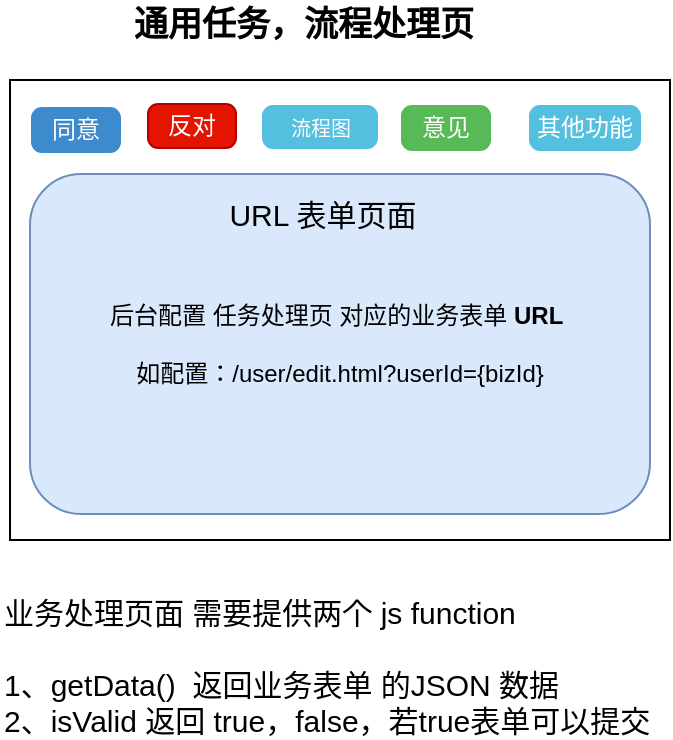 <mxfile version="11.0.7" type="github"><diagram name="Page-1" id="e7e014a7-5840-1c2e-5031-d8a46d1fe8dd"><mxGraphModel dx="1021" dy="705" grid="1" gridSize="10" guides="1" tooltips="1" connect="1" arrows="1" fold="1" page="1" pageScale="1" pageWidth="1169" pageHeight="826" background="#ffffff" math="0" shadow="0"><root><mxCell id="0"/><mxCell id="1" parent="0"/><mxCell id="DzRoKbdPC8WEKwd6Y2fY-42" value="" style="rounded=0;whiteSpace=wrap;html=1;" vertex="1" parent="1"><mxGeometry x="40" y="303" width="330" height="230" as="geometry"/></mxCell><mxCell id="DzRoKbdPC8WEKwd6Y2fY-43" value="&lt;b&gt;&lt;font style=&quot;font-size: 17px&quot;&gt;通用任务，流程处理页&lt;/font&gt;&lt;/b&gt;" style="text;html=1;resizable=0;points=[];autosize=1;align=left;verticalAlign=top;spacingTop=-4;" vertex="1" parent="1"><mxGeometry x="100" y="263" width="190" height="20" as="geometry"/></mxCell><mxCell id="DzRoKbdPC8WEKwd6Y2fY-45" value="后台配置 任务处理页 对应的业务表单&lt;b&gt; URL&amp;nbsp;&lt;/b&gt;&lt;br&gt;&lt;br&gt;如配置：/user/edit.html?userId={bizId}" style="rounded=1;whiteSpace=wrap;html=1;fillColor=#dae8fc;strokeColor=#6c8ebf;" vertex="1" parent="1"><mxGeometry x="50" y="350" width="310" height="170" as="geometry"/></mxCell><mxCell id="DzRoKbdPC8WEKwd6Y2fY-52" value="业务处理页面 需要提供两个 js function&lt;br style=&quot;font-size: 15px;&quot;&gt;&lt;br style=&quot;font-size: 15px;&quot;&gt;1、getData()&amp;nbsp; 返回业务表单 的JSON 数据&lt;br style=&quot;font-size: 15px;&quot;&gt;2、isValid 返回 true，false，若true表单可以提交" style="text;html=1;resizable=0;points=[];autosize=1;align=left;verticalAlign=middle;spacingTop=-4;fontSize=15;" vertex="1" parent="1"><mxGeometry x="35" y="568" width="270" height="60" as="geometry"/></mxCell><mxCell id="DzRoKbdPC8WEKwd6Y2fY-61" value="" style="group" vertex="1" connectable="0" parent="1"><mxGeometry x="51" y="315" width="304" height="24" as="geometry"/></mxCell><mxCell id="DzRoKbdPC8WEKwd6Y2fY-54" value="其他功能" style="html=1;shadow=0;dashed=0;shape=mxgraph.bootstrap.rrect;rSize=5;fillColor=#55BFE0;align=center;strokeColor=#55BFE0;fontColor=#ffffff;fontSize=12;whiteSpace=wrap;" vertex="1" parent="DzRoKbdPC8WEKwd6Y2fY-61"><mxGeometry x="249" y="1" width="55" height="22" as="geometry"/></mxCell><mxCell id="DzRoKbdPC8WEKwd6Y2fY-56" value="反对" style="html=1;shadow=0;dashed=0;shape=mxgraph.bootstrap.rrect;rSize=5;fillColor=#e51400;align=center;strokeColor=#B20000;fontColor=#ffffff;fontSize=12;whiteSpace=wrap;" vertex="1" parent="DzRoKbdPC8WEKwd6Y2fY-61"><mxGeometry x="58" width="44" height="22" as="geometry"/></mxCell><mxCell id="DzRoKbdPC8WEKwd6Y2fY-57" value="意见" style="html=1;shadow=0;dashed=0;shape=mxgraph.bootstrap.rrect;rSize=5;fillColor=#58B957;align=center;strokeColor=#58B957;fontColor=#ffffff;fontSize=12;whiteSpace=wrap;" vertex="1" parent="DzRoKbdPC8WEKwd6Y2fY-61"><mxGeometry x="185" y="1" width="44" height="22" as="geometry"/></mxCell><mxCell id="DzRoKbdPC8WEKwd6Y2fY-58" value="流程图" style="html=1;shadow=0;dashed=0;shape=mxgraph.bootstrap.rrect;rSize=5;fillColor=#55BFE0;align=center;strokeColor=#55BFE0;fontColor=#ffffff;fontSize=10;whiteSpace=wrap;" vertex="1" parent="DzRoKbdPC8WEKwd6Y2fY-61"><mxGeometry x="115.5" y="1" width="57" height="21" as="geometry"/></mxCell><mxCell id="DzRoKbdPC8WEKwd6Y2fY-60" value="同意" style="html=1;shadow=0;dashed=0;shape=mxgraph.bootstrap.rrect;rSize=5;fillColor=#3D8BCD;align=center;strokeColor=#3D8BCD;fontColor=#ffffff;fontSize=12;whiteSpace=wrap;" vertex="1" parent="DzRoKbdPC8WEKwd6Y2fY-61"><mxGeometry y="2" width="44" height="22" as="geometry"/></mxCell><mxCell id="DzRoKbdPC8WEKwd6Y2fY-62" value="URL 表单页面" style="text;html=1;strokeColor=none;fillColor=none;align=center;verticalAlign=middle;whiteSpace=wrap;rounded=0;fontSize=15;" vertex="1" parent="1"><mxGeometry x="133" y="360" width="127" height="20" as="geometry"/></mxCell></root></mxGraphModel></diagram></mxfile>
